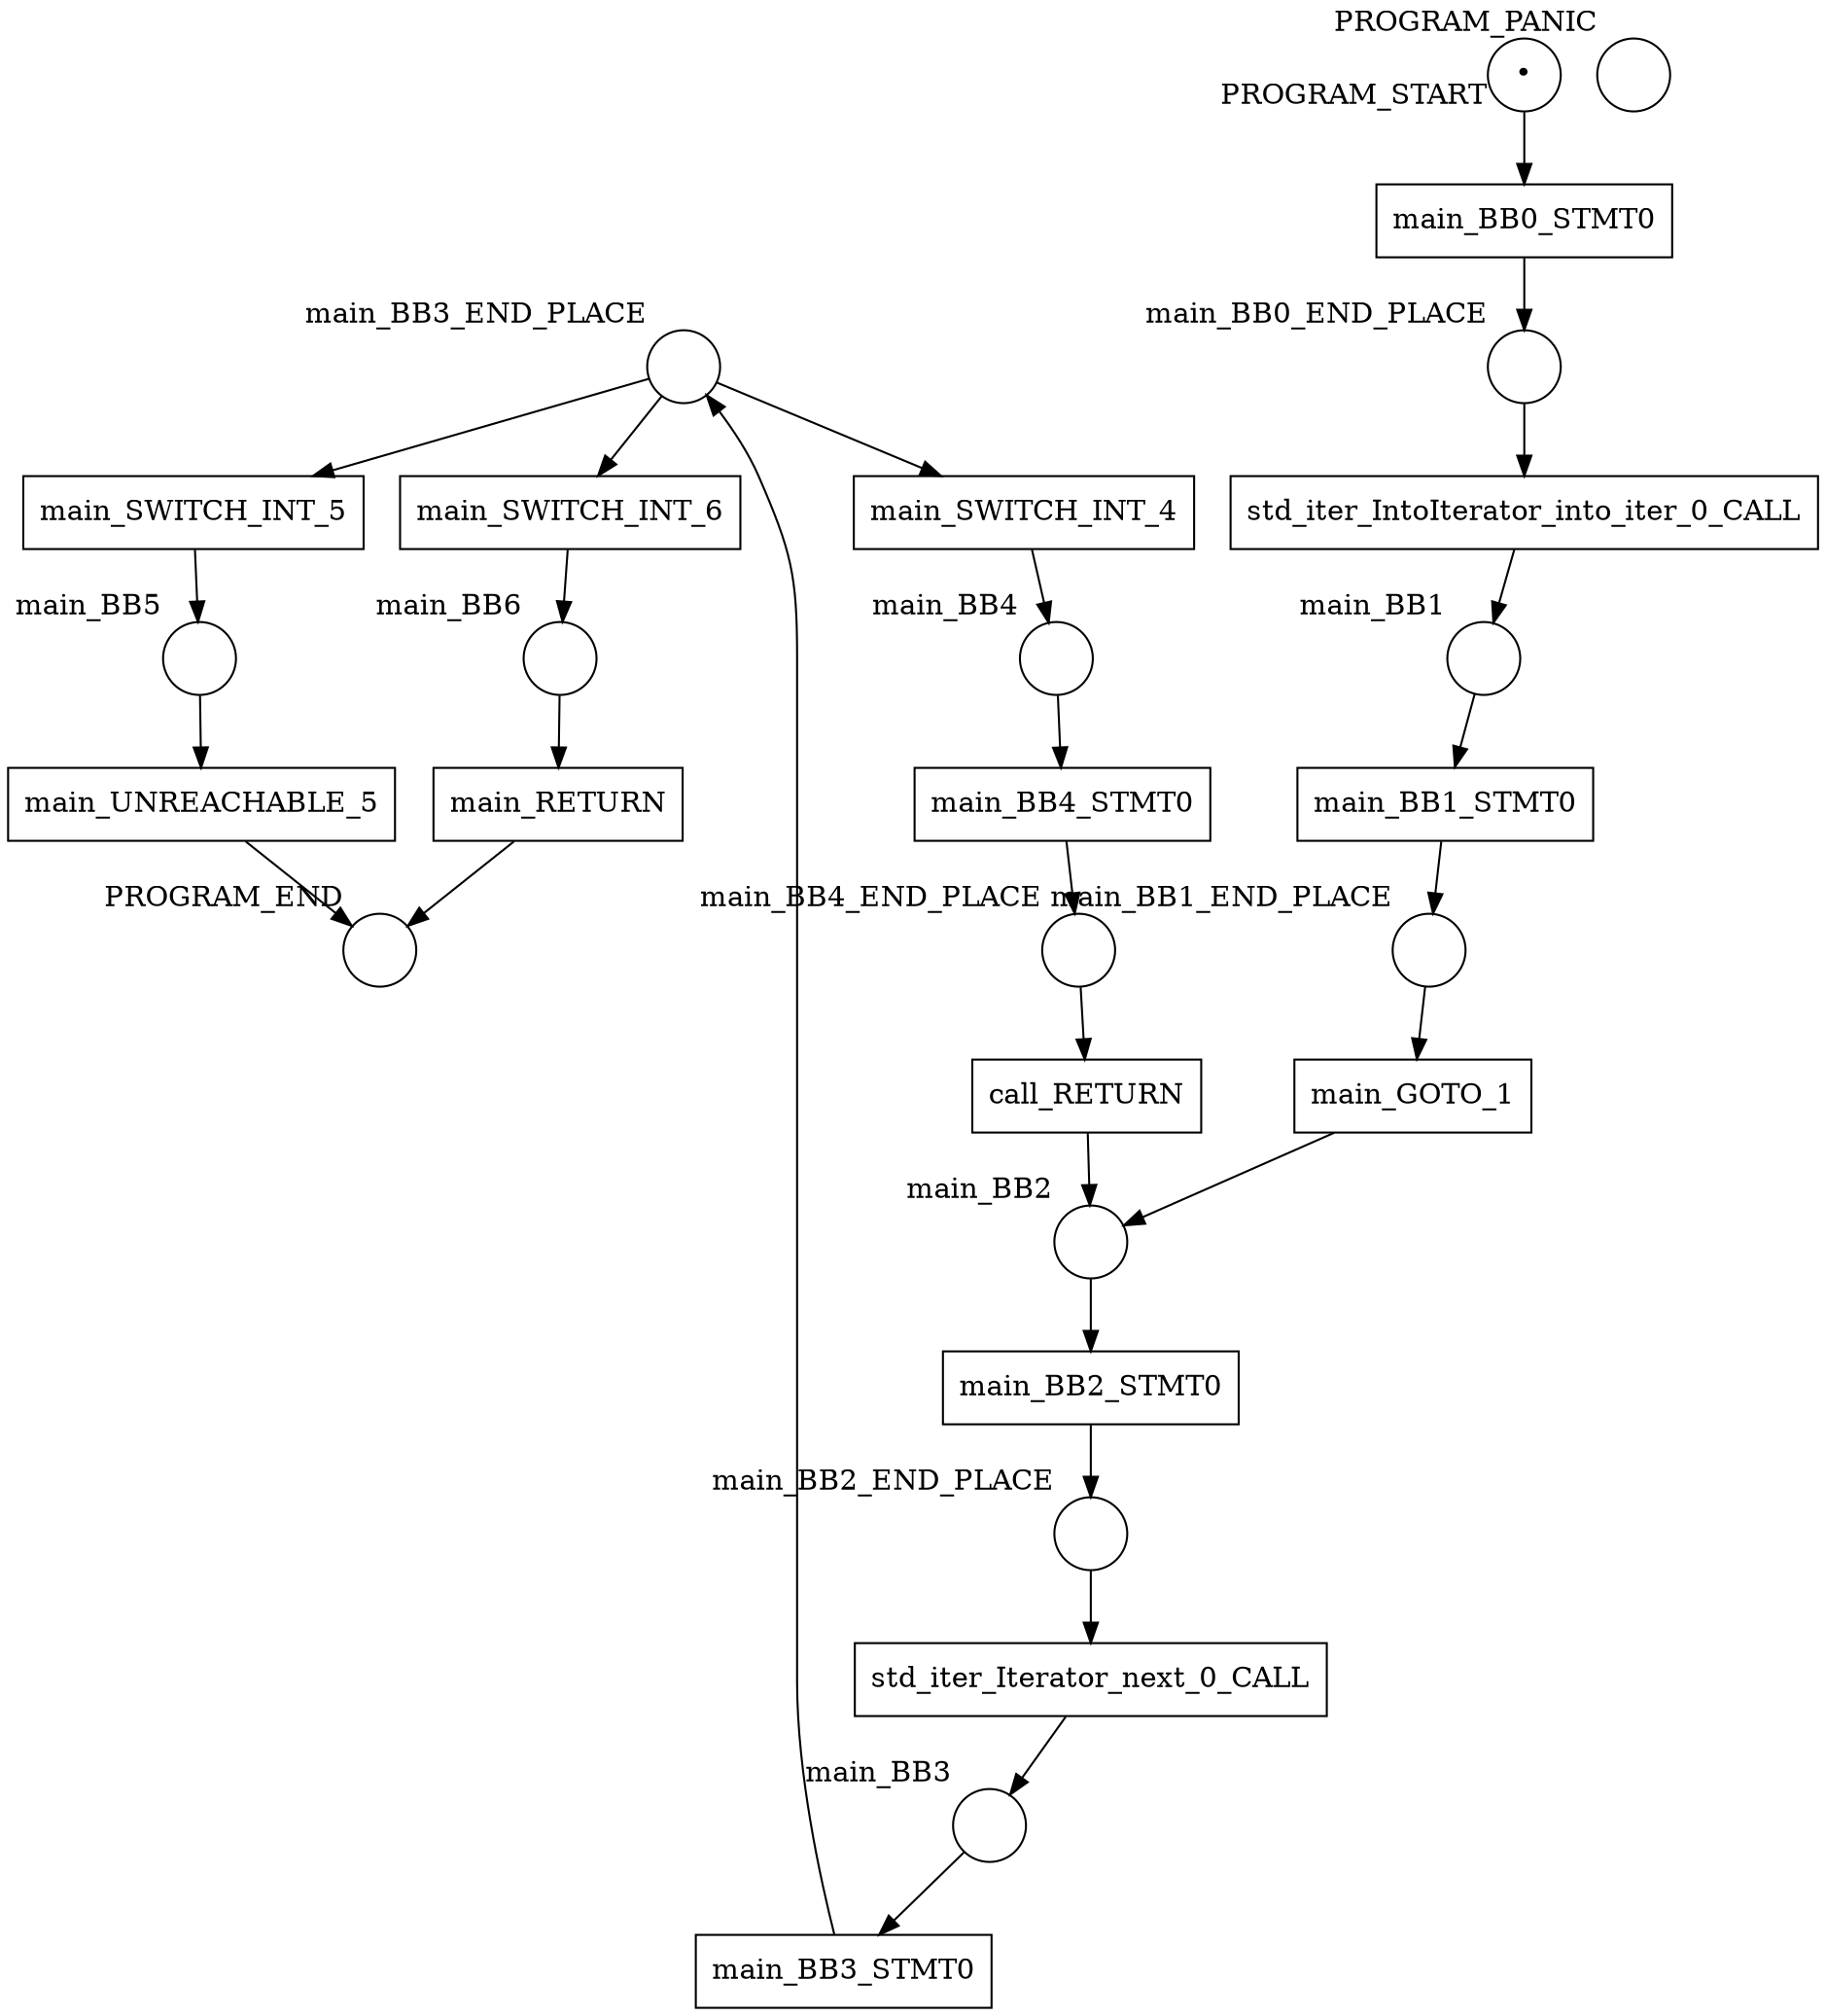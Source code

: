 digraph petrinet {
    PROGRAM_END [shape="circle" xlabel="PROGRAM_END" label=""];
    PROGRAM_PANIC [shape="circle" xlabel="PROGRAM_PANIC" label=""];
    PROGRAM_START [shape="circle" xlabel="PROGRAM_START" label="•"];
    main_BB0_END_PLACE [shape="circle" xlabel="main_BB0_END_PLACE" label=""];
    main_BB1 [shape="circle" xlabel="main_BB1" label=""];
    main_BB1_END_PLACE [shape="circle" xlabel="main_BB1_END_PLACE" label=""];
    main_BB2 [shape="circle" xlabel="main_BB2" label=""];
    main_BB2_END_PLACE [shape="circle" xlabel="main_BB2_END_PLACE" label=""];
    main_BB3 [shape="circle" xlabel="main_BB3" label=""];
    main_BB3_END_PLACE [shape="circle" xlabel="main_BB3_END_PLACE" label=""];
    main_BB4 [shape="circle" xlabel="main_BB4" label=""];
    main_BB4_END_PLACE [shape="circle" xlabel="main_BB4_END_PLACE" label=""];
    main_BB5 [shape="circle" xlabel="main_BB5" label=""];
    main_BB6 [shape="circle" xlabel="main_BB6" label=""];
    call_RETURN [shape="box" xlabel="" label="call_RETURN"];
    main_BB0_STMT0 [shape="box" xlabel="" label="main_BB0_STMT0"];
    main_BB1_STMT0 [shape="box" xlabel="" label="main_BB1_STMT0"];
    main_BB2_STMT0 [shape="box" xlabel="" label="main_BB2_STMT0"];
    main_BB3_STMT0 [shape="box" xlabel="" label="main_BB3_STMT0"];
    main_BB4_STMT0 [shape="box" xlabel="" label="main_BB4_STMT0"];
    main_GOTO_1 [shape="box" xlabel="" label="main_GOTO_1"];
    main_RETURN [shape="box" xlabel="" label="main_RETURN"];
    main_SWITCH_INT_4 [shape="box" xlabel="" label="main_SWITCH_INT_4"];
    main_SWITCH_INT_5 [shape="box" xlabel="" label="main_SWITCH_INT_5"];
    main_SWITCH_INT_6 [shape="box" xlabel="" label="main_SWITCH_INT_6"];
    main_UNREACHABLE_5 [shape="box" xlabel="" label="main_UNREACHABLE_5"];
    std_iter_IntoIterator_into_iter_0_CALL [shape="box" xlabel="" label="std_iter_IntoIterator_into_iter_0_CALL"];
    std_iter_Iterator_next_0_CALL [shape="box" xlabel="" label="std_iter_Iterator_next_0_CALL"];
    PROGRAM_START -> main_BB0_STMT0;
    main_BB0_END_PLACE -> std_iter_IntoIterator_into_iter_0_CALL;
    main_BB1 -> main_BB1_STMT0;
    main_BB1_END_PLACE -> main_GOTO_1;
    main_BB2 -> main_BB2_STMT0;
    main_BB2_END_PLACE -> std_iter_Iterator_next_0_CALL;
    main_BB3 -> main_BB3_STMT0;
    main_BB3_END_PLACE -> main_SWITCH_INT_4;
    main_BB3_END_PLACE -> main_SWITCH_INT_5;
    main_BB3_END_PLACE -> main_SWITCH_INT_6;
    main_BB4 -> main_BB4_STMT0;
    main_BB4_END_PLACE -> call_RETURN;
    main_BB5 -> main_UNREACHABLE_5;
    main_BB6 -> main_RETURN;
    call_RETURN -> main_BB2;
    main_BB0_STMT0 -> main_BB0_END_PLACE;
    main_BB1_STMT0 -> main_BB1_END_PLACE;
    main_BB2_STMT0 -> main_BB2_END_PLACE;
    main_BB3_STMT0 -> main_BB3_END_PLACE;
    main_BB4_STMT0 -> main_BB4_END_PLACE;
    main_GOTO_1 -> main_BB2;
    main_RETURN -> PROGRAM_END;
    main_SWITCH_INT_4 -> main_BB4;
    main_SWITCH_INT_5 -> main_BB5;
    main_SWITCH_INT_6 -> main_BB6;
    main_UNREACHABLE_5 -> PROGRAM_END;
    std_iter_IntoIterator_into_iter_0_CALL -> main_BB1;
    std_iter_Iterator_next_0_CALL -> main_BB3;
}
